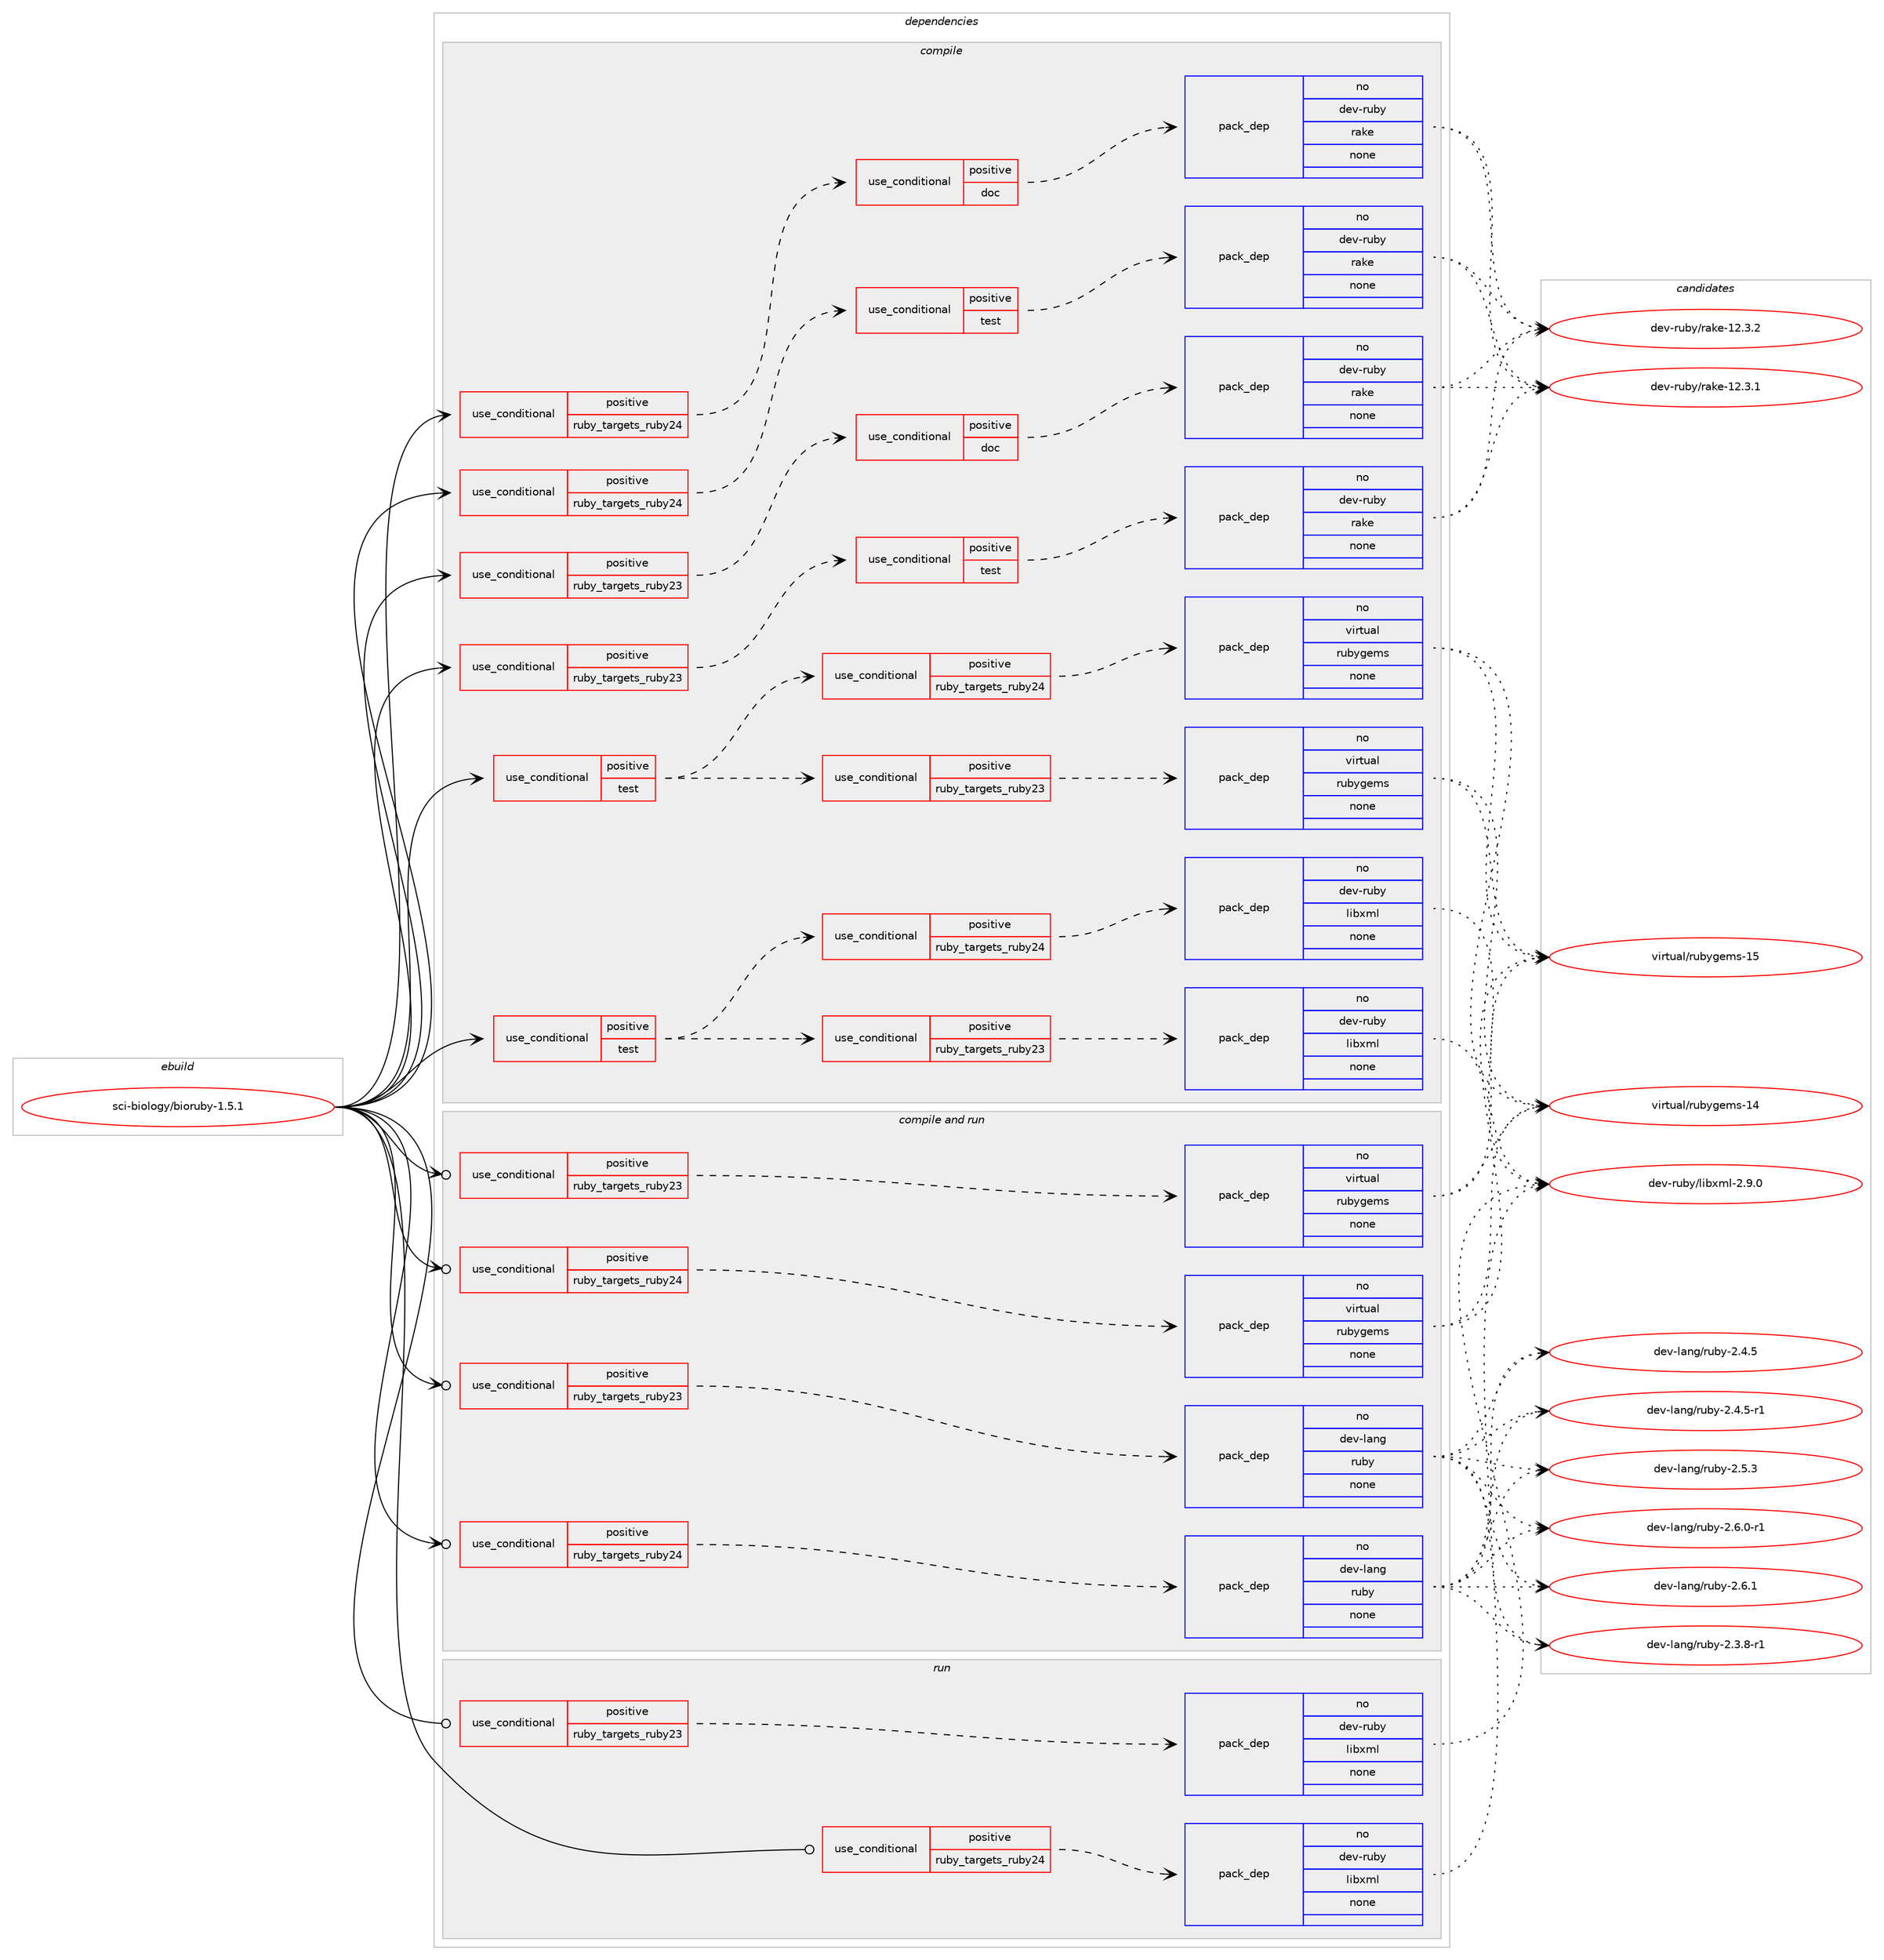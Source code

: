digraph prolog {

# *************
# Graph options
# *************

newrank=true;
concentrate=true;
compound=true;
graph [rankdir=LR,fontname=Helvetica,fontsize=10,ranksep=1.5];#, ranksep=2.5, nodesep=0.2];
edge  [arrowhead=vee];
node  [fontname=Helvetica,fontsize=10];

# **********
# The ebuild
# **********

subgraph cluster_leftcol {
color=gray;
rank=same;
label=<<i>ebuild</i>>;
id [label="sci-biology/bioruby-1.5.1", color=red, width=4, href="../sci-biology/bioruby-1.5.1.svg"];
}

# ****************
# The dependencies
# ****************

subgraph cluster_midcol {
color=gray;
label=<<i>dependencies</i>>;
subgraph cluster_compile {
fillcolor="#eeeeee";
style=filled;
label=<<i>compile</i>>;
subgraph cond452016 {
dependency1685936 [label=<<TABLE BORDER="0" CELLBORDER="1" CELLSPACING="0" CELLPADDING="4"><TR><TD ROWSPAN="3" CELLPADDING="10">use_conditional</TD></TR><TR><TD>positive</TD></TR><TR><TD>ruby_targets_ruby23</TD></TR></TABLE>>, shape=none, color=red];
subgraph cond452017 {
dependency1685937 [label=<<TABLE BORDER="0" CELLBORDER="1" CELLSPACING="0" CELLPADDING="4"><TR><TD ROWSPAN="3" CELLPADDING="10">use_conditional</TD></TR><TR><TD>positive</TD></TR><TR><TD>doc</TD></TR></TABLE>>, shape=none, color=red];
subgraph pack1206358 {
dependency1685938 [label=<<TABLE BORDER="0" CELLBORDER="1" CELLSPACING="0" CELLPADDING="4" WIDTH="220"><TR><TD ROWSPAN="6" CELLPADDING="30">pack_dep</TD></TR><TR><TD WIDTH="110">no</TD></TR><TR><TD>dev-ruby</TD></TR><TR><TD>rake</TD></TR><TR><TD>none</TD></TR><TR><TD></TD></TR></TABLE>>, shape=none, color=blue];
}
dependency1685937:e -> dependency1685938:w [weight=20,style="dashed",arrowhead="vee"];
}
dependency1685936:e -> dependency1685937:w [weight=20,style="dashed",arrowhead="vee"];
}
id:e -> dependency1685936:w [weight=20,style="solid",arrowhead="vee"];
subgraph cond452018 {
dependency1685939 [label=<<TABLE BORDER="0" CELLBORDER="1" CELLSPACING="0" CELLPADDING="4"><TR><TD ROWSPAN="3" CELLPADDING="10">use_conditional</TD></TR><TR><TD>positive</TD></TR><TR><TD>ruby_targets_ruby23</TD></TR></TABLE>>, shape=none, color=red];
subgraph cond452019 {
dependency1685940 [label=<<TABLE BORDER="0" CELLBORDER="1" CELLSPACING="0" CELLPADDING="4"><TR><TD ROWSPAN="3" CELLPADDING="10">use_conditional</TD></TR><TR><TD>positive</TD></TR><TR><TD>test</TD></TR></TABLE>>, shape=none, color=red];
subgraph pack1206359 {
dependency1685941 [label=<<TABLE BORDER="0" CELLBORDER="1" CELLSPACING="0" CELLPADDING="4" WIDTH="220"><TR><TD ROWSPAN="6" CELLPADDING="30">pack_dep</TD></TR><TR><TD WIDTH="110">no</TD></TR><TR><TD>dev-ruby</TD></TR><TR><TD>rake</TD></TR><TR><TD>none</TD></TR><TR><TD></TD></TR></TABLE>>, shape=none, color=blue];
}
dependency1685940:e -> dependency1685941:w [weight=20,style="dashed",arrowhead="vee"];
}
dependency1685939:e -> dependency1685940:w [weight=20,style="dashed",arrowhead="vee"];
}
id:e -> dependency1685939:w [weight=20,style="solid",arrowhead="vee"];
subgraph cond452020 {
dependency1685942 [label=<<TABLE BORDER="0" CELLBORDER="1" CELLSPACING="0" CELLPADDING="4"><TR><TD ROWSPAN="3" CELLPADDING="10">use_conditional</TD></TR><TR><TD>positive</TD></TR><TR><TD>ruby_targets_ruby24</TD></TR></TABLE>>, shape=none, color=red];
subgraph cond452021 {
dependency1685943 [label=<<TABLE BORDER="0" CELLBORDER="1" CELLSPACING="0" CELLPADDING="4"><TR><TD ROWSPAN="3" CELLPADDING="10">use_conditional</TD></TR><TR><TD>positive</TD></TR><TR><TD>doc</TD></TR></TABLE>>, shape=none, color=red];
subgraph pack1206360 {
dependency1685944 [label=<<TABLE BORDER="0" CELLBORDER="1" CELLSPACING="0" CELLPADDING="4" WIDTH="220"><TR><TD ROWSPAN="6" CELLPADDING="30">pack_dep</TD></TR><TR><TD WIDTH="110">no</TD></TR><TR><TD>dev-ruby</TD></TR><TR><TD>rake</TD></TR><TR><TD>none</TD></TR><TR><TD></TD></TR></TABLE>>, shape=none, color=blue];
}
dependency1685943:e -> dependency1685944:w [weight=20,style="dashed",arrowhead="vee"];
}
dependency1685942:e -> dependency1685943:w [weight=20,style="dashed",arrowhead="vee"];
}
id:e -> dependency1685942:w [weight=20,style="solid",arrowhead="vee"];
subgraph cond452022 {
dependency1685945 [label=<<TABLE BORDER="0" CELLBORDER="1" CELLSPACING="0" CELLPADDING="4"><TR><TD ROWSPAN="3" CELLPADDING="10">use_conditional</TD></TR><TR><TD>positive</TD></TR><TR><TD>ruby_targets_ruby24</TD></TR></TABLE>>, shape=none, color=red];
subgraph cond452023 {
dependency1685946 [label=<<TABLE BORDER="0" CELLBORDER="1" CELLSPACING="0" CELLPADDING="4"><TR><TD ROWSPAN="3" CELLPADDING="10">use_conditional</TD></TR><TR><TD>positive</TD></TR><TR><TD>test</TD></TR></TABLE>>, shape=none, color=red];
subgraph pack1206361 {
dependency1685947 [label=<<TABLE BORDER="0" CELLBORDER="1" CELLSPACING="0" CELLPADDING="4" WIDTH="220"><TR><TD ROWSPAN="6" CELLPADDING="30">pack_dep</TD></TR><TR><TD WIDTH="110">no</TD></TR><TR><TD>dev-ruby</TD></TR><TR><TD>rake</TD></TR><TR><TD>none</TD></TR><TR><TD></TD></TR></TABLE>>, shape=none, color=blue];
}
dependency1685946:e -> dependency1685947:w [weight=20,style="dashed",arrowhead="vee"];
}
dependency1685945:e -> dependency1685946:w [weight=20,style="dashed",arrowhead="vee"];
}
id:e -> dependency1685945:w [weight=20,style="solid",arrowhead="vee"];
subgraph cond452024 {
dependency1685948 [label=<<TABLE BORDER="0" CELLBORDER="1" CELLSPACING="0" CELLPADDING="4"><TR><TD ROWSPAN="3" CELLPADDING="10">use_conditional</TD></TR><TR><TD>positive</TD></TR><TR><TD>test</TD></TR></TABLE>>, shape=none, color=red];
subgraph cond452025 {
dependency1685949 [label=<<TABLE BORDER="0" CELLBORDER="1" CELLSPACING="0" CELLPADDING="4"><TR><TD ROWSPAN="3" CELLPADDING="10">use_conditional</TD></TR><TR><TD>positive</TD></TR><TR><TD>ruby_targets_ruby23</TD></TR></TABLE>>, shape=none, color=red];
subgraph pack1206362 {
dependency1685950 [label=<<TABLE BORDER="0" CELLBORDER="1" CELLSPACING="0" CELLPADDING="4" WIDTH="220"><TR><TD ROWSPAN="6" CELLPADDING="30">pack_dep</TD></TR><TR><TD WIDTH="110">no</TD></TR><TR><TD>dev-ruby</TD></TR><TR><TD>libxml</TD></TR><TR><TD>none</TD></TR><TR><TD></TD></TR></TABLE>>, shape=none, color=blue];
}
dependency1685949:e -> dependency1685950:w [weight=20,style="dashed",arrowhead="vee"];
}
dependency1685948:e -> dependency1685949:w [weight=20,style="dashed",arrowhead="vee"];
subgraph cond452026 {
dependency1685951 [label=<<TABLE BORDER="0" CELLBORDER="1" CELLSPACING="0" CELLPADDING="4"><TR><TD ROWSPAN="3" CELLPADDING="10">use_conditional</TD></TR><TR><TD>positive</TD></TR><TR><TD>ruby_targets_ruby24</TD></TR></TABLE>>, shape=none, color=red];
subgraph pack1206363 {
dependency1685952 [label=<<TABLE BORDER="0" CELLBORDER="1" CELLSPACING="0" CELLPADDING="4" WIDTH="220"><TR><TD ROWSPAN="6" CELLPADDING="30">pack_dep</TD></TR><TR><TD WIDTH="110">no</TD></TR><TR><TD>dev-ruby</TD></TR><TR><TD>libxml</TD></TR><TR><TD>none</TD></TR><TR><TD></TD></TR></TABLE>>, shape=none, color=blue];
}
dependency1685951:e -> dependency1685952:w [weight=20,style="dashed",arrowhead="vee"];
}
dependency1685948:e -> dependency1685951:w [weight=20,style="dashed",arrowhead="vee"];
}
id:e -> dependency1685948:w [weight=20,style="solid",arrowhead="vee"];
subgraph cond452027 {
dependency1685953 [label=<<TABLE BORDER="0" CELLBORDER="1" CELLSPACING="0" CELLPADDING="4"><TR><TD ROWSPAN="3" CELLPADDING="10">use_conditional</TD></TR><TR><TD>positive</TD></TR><TR><TD>test</TD></TR></TABLE>>, shape=none, color=red];
subgraph cond452028 {
dependency1685954 [label=<<TABLE BORDER="0" CELLBORDER="1" CELLSPACING="0" CELLPADDING="4"><TR><TD ROWSPAN="3" CELLPADDING="10">use_conditional</TD></TR><TR><TD>positive</TD></TR><TR><TD>ruby_targets_ruby23</TD></TR></TABLE>>, shape=none, color=red];
subgraph pack1206364 {
dependency1685955 [label=<<TABLE BORDER="0" CELLBORDER="1" CELLSPACING="0" CELLPADDING="4" WIDTH="220"><TR><TD ROWSPAN="6" CELLPADDING="30">pack_dep</TD></TR><TR><TD WIDTH="110">no</TD></TR><TR><TD>virtual</TD></TR><TR><TD>rubygems</TD></TR><TR><TD>none</TD></TR><TR><TD></TD></TR></TABLE>>, shape=none, color=blue];
}
dependency1685954:e -> dependency1685955:w [weight=20,style="dashed",arrowhead="vee"];
}
dependency1685953:e -> dependency1685954:w [weight=20,style="dashed",arrowhead="vee"];
subgraph cond452029 {
dependency1685956 [label=<<TABLE BORDER="0" CELLBORDER="1" CELLSPACING="0" CELLPADDING="4"><TR><TD ROWSPAN="3" CELLPADDING="10">use_conditional</TD></TR><TR><TD>positive</TD></TR><TR><TD>ruby_targets_ruby24</TD></TR></TABLE>>, shape=none, color=red];
subgraph pack1206365 {
dependency1685957 [label=<<TABLE BORDER="0" CELLBORDER="1" CELLSPACING="0" CELLPADDING="4" WIDTH="220"><TR><TD ROWSPAN="6" CELLPADDING="30">pack_dep</TD></TR><TR><TD WIDTH="110">no</TD></TR><TR><TD>virtual</TD></TR><TR><TD>rubygems</TD></TR><TR><TD>none</TD></TR><TR><TD></TD></TR></TABLE>>, shape=none, color=blue];
}
dependency1685956:e -> dependency1685957:w [weight=20,style="dashed",arrowhead="vee"];
}
dependency1685953:e -> dependency1685956:w [weight=20,style="dashed",arrowhead="vee"];
}
id:e -> dependency1685953:w [weight=20,style="solid",arrowhead="vee"];
}
subgraph cluster_compileandrun {
fillcolor="#eeeeee";
style=filled;
label=<<i>compile and run</i>>;
subgraph cond452030 {
dependency1685958 [label=<<TABLE BORDER="0" CELLBORDER="1" CELLSPACING="0" CELLPADDING="4"><TR><TD ROWSPAN="3" CELLPADDING="10">use_conditional</TD></TR><TR><TD>positive</TD></TR><TR><TD>ruby_targets_ruby23</TD></TR></TABLE>>, shape=none, color=red];
subgraph pack1206366 {
dependency1685959 [label=<<TABLE BORDER="0" CELLBORDER="1" CELLSPACING="0" CELLPADDING="4" WIDTH="220"><TR><TD ROWSPAN="6" CELLPADDING="30">pack_dep</TD></TR><TR><TD WIDTH="110">no</TD></TR><TR><TD>dev-lang</TD></TR><TR><TD>ruby</TD></TR><TR><TD>none</TD></TR><TR><TD></TD></TR></TABLE>>, shape=none, color=blue];
}
dependency1685958:e -> dependency1685959:w [weight=20,style="dashed",arrowhead="vee"];
}
id:e -> dependency1685958:w [weight=20,style="solid",arrowhead="odotvee"];
subgraph cond452031 {
dependency1685960 [label=<<TABLE BORDER="0" CELLBORDER="1" CELLSPACING="0" CELLPADDING="4"><TR><TD ROWSPAN="3" CELLPADDING="10">use_conditional</TD></TR><TR><TD>positive</TD></TR><TR><TD>ruby_targets_ruby23</TD></TR></TABLE>>, shape=none, color=red];
subgraph pack1206367 {
dependency1685961 [label=<<TABLE BORDER="0" CELLBORDER="1" CELLSPACING="0" CELLPADDING="4" WIDTH="220"><TR><TD ROWSPAN="6" CELLPADDING="30">pack_dep</TD></TR><TR><TD WIDTH="110">no</TD></TR><TR><TD>virtual</TD></TR><TR><TD>rubygems</TD></TR><TR><TD>none</TD></TR><TR><TD></TD></TR></TABLE>>, shape=none, color=blue];
}
dependency1685960:e -> dependency1685961:w [weight=20,style="dashed",arrowhead="vee"];
}
id:e -> dependency1685960:w [weight=20,style="solid",arrowhead="odotvee"];
subgraph cond452032 {
dependency1685962 [label=<<TABLE BORDER="0" CELLBORDER="1" CELLSPACING="0" CELLPADDING="4"><TR><TD ROWSPAN="3" CELLPADDING="10">use_conditional</TD></TR><TR><TD>positive</TD></TR><TR><TD>ruby_targets_ruby24</TD></TR></TABLE>>, shape=none, color=red];
subgraph pack1206368 {
dependency1685963 [label=<<TABLE BORDER="0" CELLBORDER="1" CELLSPACING="0" CELLPADDING="4" WIDTH="220"><TR><TD ROWSPAN="6" CELLPADDING="30">pack_dep</TD></TR><TR><TD WIDTH="110">no</TD></TR><TR><TD>dev-lang</TD></TR><TR><TD>ruby</TD></TR><TR><TD>none</TD></TR><TR><TD></TD></TR></TABLE>>, shape=none, color=blue];
}
dependency1685962:e -> dependency1685963:w [weight=20,style="dashed",arrowhead="vee"];
}
id:e -> dependency1685962:w [weight=20,style="solid",arrowhead="odotvee"];
subgraph cond452033 {
dependency1685964 [label=<<TABLE BORDER="0" CELLBORDER="1" CELLSPACING="0" CELLPADDING="4"><TR><TD ROWSPAN="3" CELLPADDING="10">use_conditional</TD></TR><TR><TD>positive</TD></TR><TR><TD>ruby_targets_ruby24</TD></TR></TABLE>>, shape=none, color=red];
subgraph pack1206369 {
dependency1685965 [label=<<TABLE BORDER="0" CELLBORDER="1" CELLSPACING="0" CELLPADDING="4" WIDTH="220"><TR><TD ROWSPAN="6" CELLPADDING="30">pack_dep</TD></TR><TR><TD WIDTH="110">no</TD></TR><TR><TD>virtual</TD></TR><TR><TD>rubygems</TD></TR><TR><TD>none</TD></TR><TR><TD></TD></TR></TABLE>>, shape=none, color=blue];
}
dependency1685964:e -> dependency1685965:w [weight=20,style="dashed",arrowhead="vee"];
}
id:e -> dependency1685964:w [weight=20,style="solid",arrowhead="odotvee"];
}
subgraph cluster_run {
fillcolor="#eeeeee";
style=filled;
label=<<i>run</i>>;
subgraph cond452034 {
dependency1685966 [label=<<TABLE BORDER="0" CELLBORDER="1" CELLSPACING="0" CELLPADDING="4"><TR><TD ROWSPAN="3" CELLPADDING="10">use_conditional</TD></TR><TR><TD>positive</TD></TR><TR><TD>ruby_targets_ruby23</TD></TR></TABLE>>, shape=none, color=red];
subgraph pack1206370 {
dependency1685967 [label=<<TABLE BORDER="0" CELLBORDER="1" CELLSPACING="0" CELLPADDING="4" WIDTH="220"><TR><TD ROWSPAN="6" CELLPADDING="30">pack_dep</TD></TR><TR><TD WIDTH="110">no</TD></TR><TR><TD>dev-ruby</TD></TR><TR><TD>libxml</TD></TR><TR><TD>none</TD></TR><TR><TD></TD></TR></TABLE>>, shape=none, color=blue];
}
dependency1685966:e -> dependency1685967:w [weight=20,style="dashed",arrowhead="vee"];
}
id:e -> dependency1685966:w [weight=20,style="solid",arrowhead="odot"];
subgraph cond452035 {
dependency1685968 [label=<<TABLE BORDER="0" CELLBORDER="1" CELLSPACING="0" CELLPADDING="4"><TR><TD ROWSPAN="3" CELLPADDING="10">use_conditional</TD></TR><TR><TD>positive</TD></TR><TR><TD>ruby_targets_ruby24</TD></TR></TABLE>>, shape=none, color=red];
subgraph pack1206371 {
dependency1685969 [label=<<TABLE BORDER="0" CELLBORDER="1" CELLSPACING="0" CELLPADDING="4" WIDTH="220"><TR><TD ROWSPAN="6" CELLPADDING="30">pack_dep</TD></TR><TR><TD WIDTH="110">no</TD></TR><TR><TD>dev-ruby</TD></TR><TR><TD>libxml</TD></TR><TR><TD>none</TD></TR><TR><TD></TD></TR></TABLE>>, shape=none, color=blue];
}
dependency1685968:e -> dependency1685969:w [weight=20,style="dashed",arrowhead="vee"];
}
id:e -> dependency1685968:w [weight=20,style="solid",arrowhead="odot"];
}
}

# **************
# The candidates
# **************

subgraph cluster_choices {
rank=same;
color=gray;
label=<<i>candidates</i>>;

subgraph choice1206358 {
color=black;
nodesep=1;
choice1001011184511411798121471149710710145495046514649 [label="dev-ruby/rake-12.3.1", color=red, width=4,href="../dev-ruby/rake-12.3.1.svg"];
choice1001011184511411798121471149710710145495046514650 [label="dev-ruby/rake-12.3.2", color=red, width=4,href="../dev-ruby/rake-12.3.2.svg"];
dependency1685938:e -> choice1001011184511411798121471149710710145495046514649:w [style=dotted,weight="100"];
dependency1685938:e -> choice1001011184511411798121471149710710145495046514650:w [style=dotted,weight="100"];
}
subgraph choice1206359 {
color=black;
nodesep=1;
choice1001011184511411798121471149710710145495046514649 [label="dev-ruby/rake-12.3.1", color=red, width=4,href="../dev-ruby/rake-12.3.1.svg"];
choice1001011184511411798121471149710710145495046514650 [label="dev-ruby/rake-12.3.2", color=red, width=4,href="../dev-ruby/rake-12.3.2.svg"];
dependency1685941:e -> choice1001011184511411798121471149710710145495046514649:w [style=dotted,weight="100"];
dependency1685941:e -> choice1001011184511411798121471149710710145495046514650:w [style=dotted,weight="100"];
}
subgraph choice1206360 {
color=black;
nodesep=1;
choice1001011184511411798121471149710710145495046514649 [label="dev-ruby/rake-12.3.1", color=red, width=4,href="../dev-ruby/rake-12.3.1.svg"];
choice1001011184511411798121471149710710145495046514650 [label="dev-ruby/rake-12.3.2", color=red, width=4,href="../dev-ruby/rake-12.3.2.svg"];
dependency1685944:e -> choice1001011184511411798121471149710710145495046514649:w [style=dotted,weight="100"];
dependency1685944:e -> choice1001011184511411798121471149710710145495046514650:w [style=dotted,weight="100"];
}
subgraph choice1206361 {
color=black;
nodesep=1;
choice1001011184511411798121471149710710145495046514649 [label="dev-ruby/rake-12.3.1", color=red, width=4,href="../dev-ruby/rake-12.3.1.svg"];
choice1001011184511411798121471149710710145495046514650 [label="dev-ruby/rake-12.3.2", color=red, width=4,href="../dev-ruby/rake-12.3.2.svg"];
dependency1685947:e -> choice1001011184511411798121471149710710145495046514649:w [style=dotted,weight="100"];
dependency1685947:e -> choice1001011184511411798121471149710710145495046514650:w [style=dotted,weight="100"];
}
subgraph choice1206362 {
color=black;
nodesep=1;
choice10010111845114117981214710810598120109108455046574648 [label="dev-ruby/libxml-2.9.0", color=red, width=4,href="../dev-ruby/libxml-2.9.0.svg"];
dependency1685950:e -> choice10010111845114117981214710810598120109108455046574648:w [style=dotted,weight="100"];
}
subgraph choice1206363 {
color=black;
nodesep=1;
choice10010111845114117981214710810598120109108455046574648 [label="dev-ruby/libxml-2.9.0", color=red, width=4,href="../dev-ruby/libxml-2.9.0.svg"];
dependency1685952:e -> choice10010111845114117981214710810598120109108455046574648:w [style=dotted,weight="100"];
}
subgraph choice1206364 {
color=black;
nodesep=1;
choice118105114116117971084711411798121103101109115454952 [label="virtual/rubygems-14", color=red, width=4,href="../virtual/rubygems-14.svg"];
choice118105114116117971084711411798121103101109115454953 [label="virtual/rubygems-15", color=red, width=4,href="../virtual/rubygems-15.svg"];
dependency1685955:e -> choice118105114116117971084711411798121103101109115454952:w [style=dotted,weight="100"];
dependency1685955:e -> choice118105114116117971084711411798121103101109115454953:w [style=dotted,weight="100"];
}
subgraph choice1206365 {
color=black;
nodesep=1;
choice118105114116117971084711411798121103101109115454952 [label="virtual/rubygems-14", color=red, width=4,href="../virtual/rubygems-14.svg"];
choice118105114116117971084711411798121103101109115454953 [label="virtual/rubygems-15", color=red, width=4,href="../virtual/rubygems-15.svg"];
dependency1685957:e -> choice118105114116117971084711411798121103101109115454952:w [style=dotted,weight="100"];
dependency1685957:e -> choice118105114116117971084711411798121103101109115454953:w [style=dotted,weight="100"];
}
subgraph choice1206366 {
color=black;
nodesep=1;
choice100101118451089711010347114117981214550465146564511449 [label="dev-lang/ruby-2.3.8-r1", color=red, width=4,href="../dev-lang/ruby-2.3.8-r1.svg"];
choice10010111845108971101034711411798121455046524653 [label="dev-lang/ruby-2.4.5", color=red, width=4,href="../dev-lang/ruby-2.4.5.svg"];
choice100101118451089711010347114117981214550465246534511449 [label="dev-lang/ruby-2.4.5-r1", color=red, width=4,href="../dev-lang/ruby-2.4.5-r1.svg"];
choice10010111845108971101034711411798121455046534651 [label="dev-lang/ruby-2.5.3", color=red, width=4,href="../dev-lang/ruby-2.5.3.svg"];
choice100101118451089711010347114117981214550465446484511449 [label="dev-lang/ruby-2.6.0-r1", color=red, width=4,href="../dev-lang/ruby-2.6.0-r1.svg"];
choice10010111845108971101034711411798121455046544649 [label="dev-lang/ruby-2.6.1", color=red, width=4,href="../dev-lang/ruby-2.6.1.svg"];
dependency1685959:e -> choice100101118451089711010347114117981214550465146564511449:w [style=dotted,weight="100"];
dependency1685959:e -> choice10010111845108971101034711411798121455046524653:w [style=dotted,weight="100"];
dependency1685959:e -> choice100101118451089711010347114117981214550465246534511449:w [style=dotted,weight="100"];
dependency1685959:e -> choice10010111845108971101034711411798121455046534651:w [style=dotted,weight="100"];
dependency1685959:e -> choice100101118451089711010347114117981214550465446484511449:w [style=dotted,weight="100"];
dependency1685959:e -> choice10010111845108971101034711411798121455046544649:w [style=dotted,weight="100"];
}
subgraph choice1206367 {
color=black;
nodesep=1;
choice118105114116117971084711411798121103101109115454952 [label="virtual/rubygems-14", color=red, width=4,href="../virtual/rubygems-14.svg"];
choice118105114116117971084711411798121103101109115454953 [label="virtual/rubygems-15", color=red, width=4,href="../virtual/rubygems-15.svg"];
dependency1685961:e -> choice118105114116117971084711411798121103101109115454952:w [style=dotted,weight="100"];
dependency1685961:e -> choice118105114116117971084711411798121103101109115454953:w [style=dotted,weight="100"];
}
subgraph choice1206368 {
color=black;
nodesep=1;
choice100101118451089711010347114117981214550465146564511449 [label="dev-lang/ruby-2.3.8-r1", color=red, width=4,href="../dev-lang/ruby-2.3.8-r1.svg"];
choice10010111845108971101034711411798121455046524653 [label="dev-lang/ruby-2.4.5", color=red, width=4,href="../dev-lang/ruby-2.4.5.svg"];
choice100101118451089711010347114117981214550465246534511449 [label="dev-lang/ruby-2.4.5-r1", color=red, width=4,href="../dev-lang/ruby-2.4.5-r1.svg"];
choice10010111845108971101034711411798121455046534651 [label="dev-lang/ruby-2.5.3", color=red, width=4,href="../dev-lang/ruby-2.5.3.svg"];
choice100101118451089711010347114117981214550465446484511449 [label="dev-lang/ruby-2.6.0-r1", color=red, width=4,href="../dev-lang/ruby-2.6.0-r1.svg"];
choice10010111845108971101034711411798121455046544649 [label="dev-lang/ruby-2.6.1", color=red, width=4,href="../dev-lang/ruby-2.6.1.svg"];
dependency1685963:e -> choice100101118451089711010347114117981214550465146564511449:w [style=dotted,weight="100"];
dependency1685963:e -> choice10010111845108971101034711411798121455046524653:w [style=dotted,weight="100"];
dependency1685963:e -> choice100101118451089711010347114117981214550465246534511449:w [style=dotted,weight="100"];
dependency1685963:e -> choice10010111845108971101034711411798121455046534651:w [style=dotted,weight="100"];
dependency1685963:e -> choice100101118451089711010347114117981214550465446484511449:w [style=dotted,weight="100"];
dependency1685963:e -> choice10010111845108971101034711411798121455046544649:w [style=dotted,weight="100"];
}
subgraph choice1206369 {
color=black;
nodesep=1;
choice118105114116117971084711411798121103101109115454952 [label="virtual/rubygems-14", color=red, width=4,href="../virtual/rubygems-14.svg"];
choice118105114116117971084711411798121103101109115454953 [label="virtual/rubygems-15", color=red, width=4,href="../virtual/rubygems-15.svg"];
dependency1685965:e -> choice118105114116117971084711411798121103101109115454952:w [style=dotted,weight="100"];
dependency1685965:e -> choice118105114116117971084711411798121103101109115454953:w [style=dotted,weight="100"];
}
subgraph choice1206370 {
color=black;
nodesep=1;
choice10010111845114117981214710810598120109108455046574648 [label="dev-ruby/libxml-2.9.0", color=red, width=4,href="../dev-ruby/libxml-2.9.0.svg"];
dependency1685967:e -> choice10010111845114117981214710810598120109108455046574648:w [style=dotted,weight="100"];
}
subgraph choice1206371 {
color=black;
nodesep=1;
choice10010111845114117981214710810598120109108455046574648 [label="dev-ruby/libxml-2.9.0", color=red, width=4,href="../dev-ruby/libxml-2.9.0.svg"];
dependency1685969:e -> choice10010111845114117981214710810598120109108455046574648:w [style=dotted,weight="100"];
}
}

}
